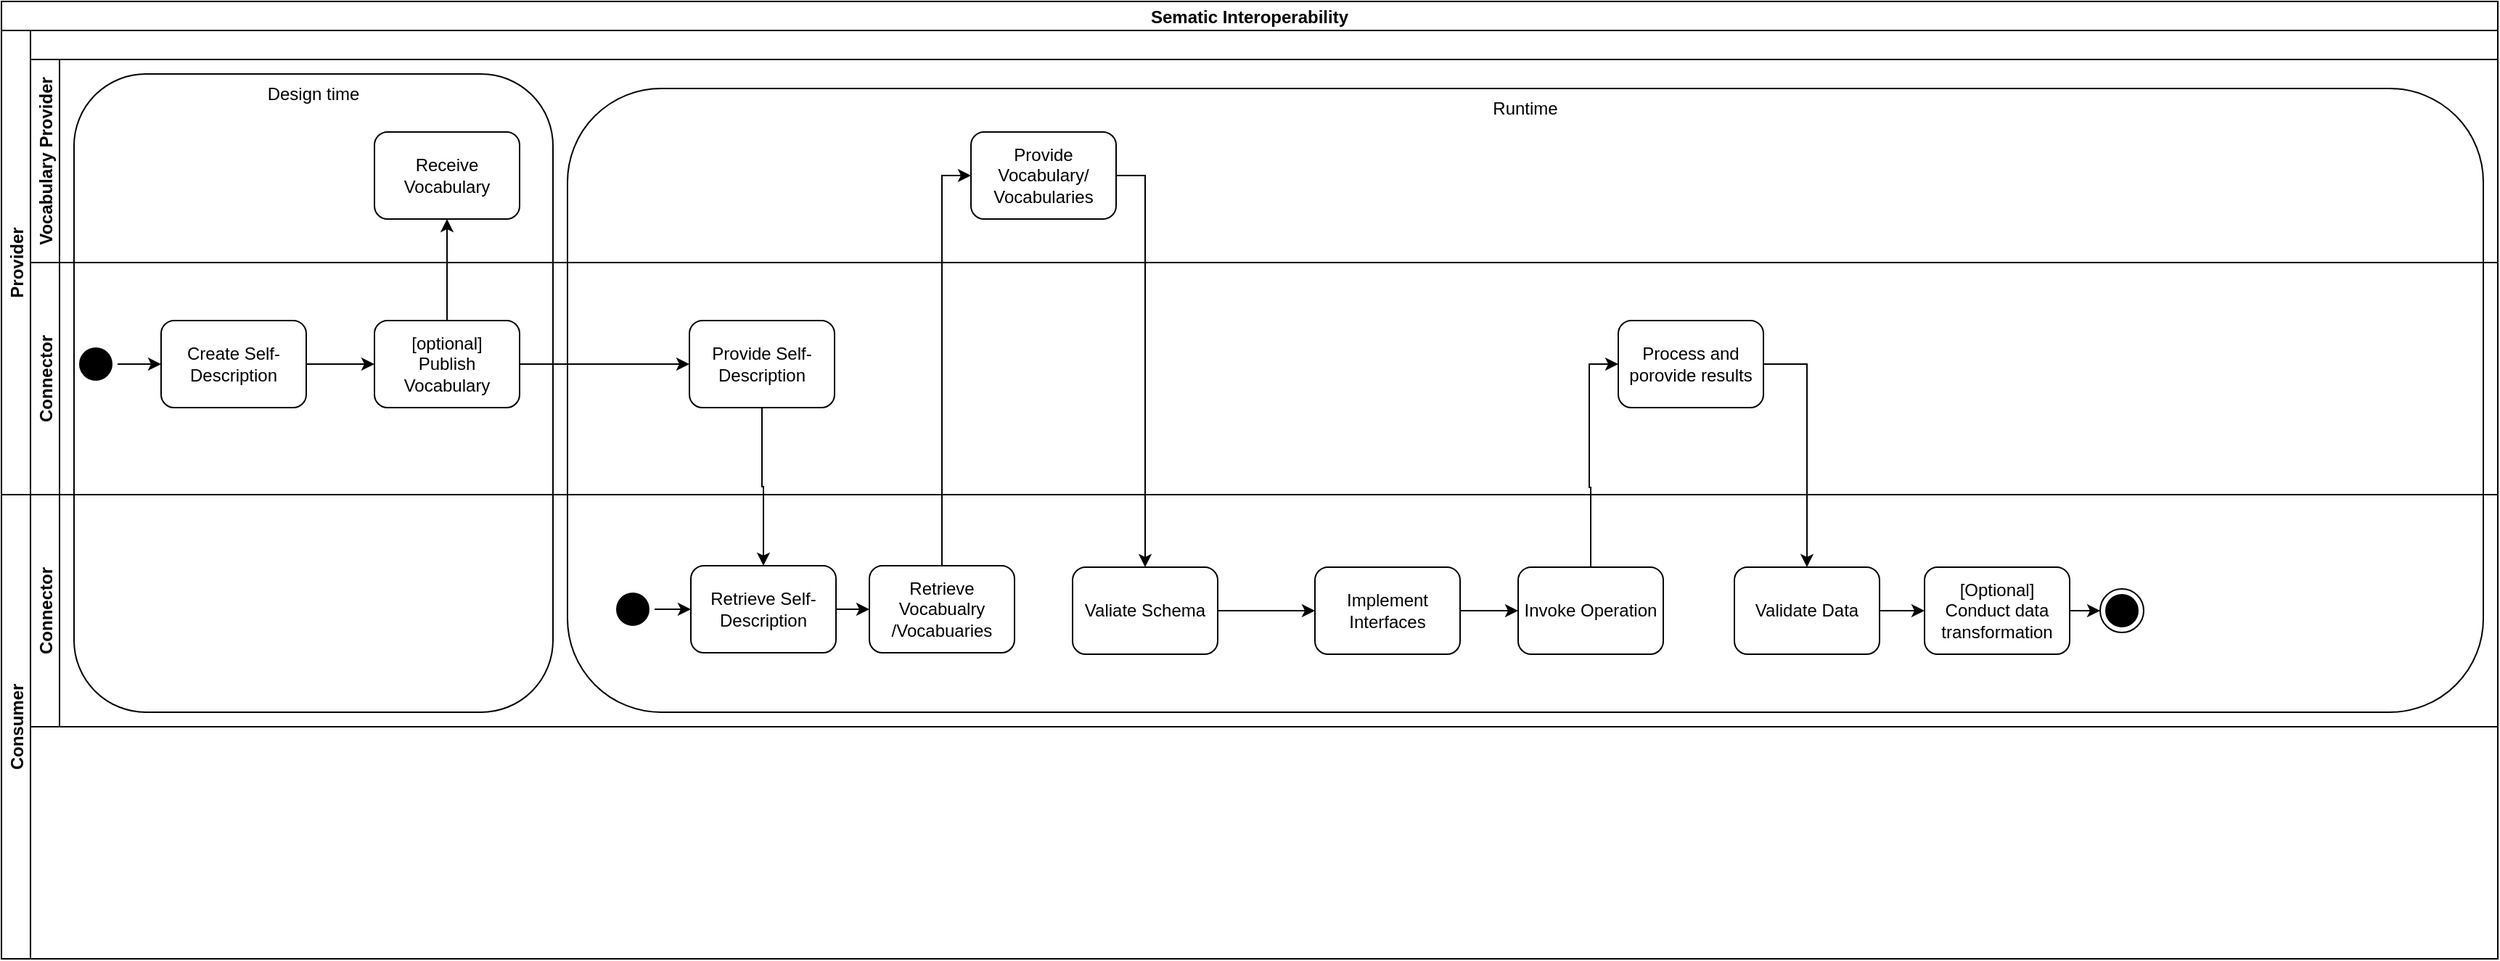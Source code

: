 <mxfile version="20.6.2" type="device"><diagram id="InRpgOTxGVOaZzOCtdp3" name="Seite-1"><mxGraphModel dx="1849" dy="611" grid="1" gridSize="10" guides="1" tooltips="1" connect="1" arrows="1" fold="1" page="1" pageScale="1" pageWidth="827" pageHeight="1169" math="0" shadow="0"><root><mxCell id="0"/><mxCell id="1" parent="0"/><mxCell id="pb2TLWC1xRNJVM5QyhpL-58" value="Runtime" style="rounded=1;whiteSpace=wrap;html=1;fillColor=none;verticalAlign=top;" parent="1" vertex="1"><mxGeometry x="320" y="840" width="1320" height="430" as="geometry"/></mxCell><mxCell id="pb2TLWC1xRNJVM5QyhpL-56" value="Design time" style="rounded=1;whiteSpace=wrap;html=1;fillColor=none;verticalAlign=top;" parent="1" vertex="1"><mxGeometry x="-20" y="830" width="330" height="440" as="geometry"/></mxCell><mxCell id="_v4QR6T853y1fYo23N3H-1" value="Sematic Interoperability" style="swimlane;childLayout=stackLayout;resizeParent=1;resizeParentMax=0;horizontal=1;startSize=20;horizontalStack=0;fontStyle=1" parent="1" vertex="1"><mxGeometry x="-70" y="780" width="1720" height="660" as="geometry"/></mxCell><mxCell id="_v4QR6T853y1fYo23N3H-2" value="Provider" style="swimlane;startSize=20;horizontal=0;" parent="_v4QR6T853y1fYo23N3H-1" vertex="1"><mxGeometry y="20" width="1720" height="320" as="geometry"/></mxCell><mxCell id="_v4QR6T853y1fYo23N3H-6" value="Connector" style="swimlane;startSize=20;horizontal=0;" parent="_v4QR6T853y1fYo23N3H-2" vertex="1"><mxGeometry x="20" y="160" width="1700" height="160" as="geometry"/></mxCell><mxCell id="pb2TLWC1xRNJVM5QyhpL-2" value="Provide Self-Description" style="rounded=1;whiteSpace=wrap;html=1;strokeColor=default;" parent="_v4QR6T853y1fYo23N3H-6" vertex="1"><mxGeometry x="454" y="40" width="100" height="60" as="geometry"/></mxCell><mxCell id="pb2TLWC1xRNJVM5QyhpL-36" value="Process and porovide results" style="rounded=1;whiteSpace=wrap;html=1;strokeColor=default;" parent="_v4QR6T853y1fYo23N3H-6" vertex="1"><mxGeometry x="1094" y="40" width="100" height="60" as="geometry"/></mxCell><mxCell id="pb2TLWC1xRNJVM5QyhpL-50" style="edgeStyle=orthogonalEdgeStyle;rounded=0;orthogonalLoop=1;jettySize=auto;html=1;exitX=1;exitY=0.5;exitDx=0;exitDy=0;entryX=0;entryY=0.5;entryDx=0;entryDy=0;" parent="_v4QR6T853y1fYo23N3H-6" source="pb2TLWC1xRNJVM5QyhpL-48" target="pb2TLWC1xRNJVM5QyhpL-49" edge="1"><mxGeometry relative="1" as="geometry"/></mxCell><mxCell id="pb2TLWC1xRNJVM5QyhpL-48" value="" style="ellipse;html=1;shape=startState;fillColor=#000000;strokeColor=default;" parent="_v4QR6T853y1fYo23N3H-6" vertex="1"><mxGeometry x="30" y="55" width="30" height="30" as="geometry"/></mxCell><mxCell id="pb2TLWC1xRNJVM5QyhpL-52" style="edgeStyle=orthogonalEdgeStyle;rounded=0;orthogonalLoop=1;jettySize=auto;html=1;exitX=1;exitY=0.5;exitDx=0;exitDy=0;entryX=0;entryY=0.5;entryDx=0;entryDy=0;" parent="_v4QR6T853y1fYo23N3H-6" source="pb2TLWC1xRNJVM5QyhpL-49" target="pb2TLWC1xRNJVM5QyhpL-51" edge="1"><mxGeometry relative="1" as="geometry"/></mxCell><mxCell id="pb2TLWC1xRNJVM5QyhpL-49" value="Create Self-Description" style="rounded=1;whiteSpace=wrap;html=1;strokeColor=default;" parent="_v4QR6T853y1fYo23N3H-6" vertex="1"><mxGeometry x="90" y="40" width="100" height="60" as="geometry"/></mxCell><mxCell id="pb2TLWC1xRNJVM5QyhpL-54" style="edgeStyle=orthogonalEdgeStyle;rounded=0;orthogonalLoop=1;jettySize=auto;html=1;exitX=1;exitY=0.5;exitDx=0;exitDy=0;entryX=0;entryY=0.5;entryDx=0;entryDy=0;" parent="_v4QR6T853y1fYo23N3H-6" source="pb2TLWC1xRNJVM5QyhpL-51" target="pb2TLWC1xRNJVM5QyhpL-2" edge="1"><mxGeometry relative="1" as="geometry"/></mxCell><mxCell id="pb2TLWC1xRNJVM5QyhpL-51" value="[optional]&lt;br&gt;Publish Vocabulary" style="rounded=1;whiteSpace=wrap;html=1;strokeColor=default;" parent="_v4QR6T853y1fYo23N3H-6" vertex="1"><mxGeometry x="237" y="40" width="100" height="60" as="geometry"/></mxCell><mxCell id="_v4QR6T853y1fYo23N3H-7" value="Vocabulary Provider" style="swimlane;startSize=20;horizontal=0;" parent="_v4QR6T853y1fYo23N3H-2" vertex="1"><mxGeometry x="20" y="20" width="1700" height="140" as="geometry"/></mxCell><mxCell id="pb2TLWC1xRNJVM5QyhpL-1" value="Provide Vocabulary/ Vocabularies" style="rounded=1;whiteSpace=wrap;html=1;strokeColor=default;" parent="_v4QR6T853y1fYo23N3H-7" vertex="1"><mxGeometry x="648" y="50" width="100" height="60" as="geometry"/></mxCell><mxCell id="pb2TLWC1xRNJVM5QyhpL-53" value="Receive Vocabulary" style="rounded=1;whiteSpace=wrap;html=1;strokeColor=default;" parent="_v4QR6T853y1fYo23N3H-7" vertex="1"><mxGeometry x="237" y="50" width="100" height="60" as="geometry"/></mxCell><mxCell id="pb2TLWC1xRNJVM5QyhpL-55" style="edgeStyle=orthogonalEdgeStyle;rounded=0;orthogonalLoop=1;jettySize=auto;html=1;exitX=0.5;exitY=0;exitDx=0;exitDy=0;entryX=0.5;entryY=1;entryDx=0;entryDy=0;" parent="_v4QR6T853y1fYo23N3H-2" source="pb2TLWC1xRNJVM5QyhpL-51" target="pb2TLWC1xRNJVM5QyhpL-53" edge="1"><mxGeometry relative="1" as="geometry"/></mxCell><mxCell id="SELN3ru2IScqRqPEhLZX-12" style="edgeStyle=orthogonalEdgeStyle;rounded=0;orthogonalLoop=1;jettySize=auto;html=1;exitX=0.5;exitY=1;exitDx=0;exitDy=0;entryX=0.5;entryY=0;entryDx=0;entryDy=0;" parent="_v4QR6T853y1fYo23N3H-1" source="pb2TLWC1xRNJVM5QyhpL-2" target="SELN3ru2IScqRqPEhLZX-4" edge="1"><mxGeometry relative="1" as="geometry"><mxPoint x="508" y="369" as="sourcePoint"/><mxPoint x="508" y="310" as="targetPoint"/></mxGeometry></mxCell><mxCell id="_v4QR6T853y1fYo23N3H-3" value="Consumer" style="swimlane;startSize=20;horizontal=0;" parent="_v4QR6T853y1fYo23N3H-1" vertex="1"><mxGeometry y="340" width="1720" height="320" as="geometry"/></mxCell><mxCell id="_v4QR6T853y1fYo23N3H-5" value="Connector" style="swimlane;startSize=20;horizontal=0;" parent="_v4QR6T853y1fYo23N3H-3" vertex="1"><mxGeometry x="20" width="1700" height="160" as="geometry"/></mxCell><mxCell id="SELN3ru2IScqRqPEhLZX-2" value="" style="ellipse;html=1;shape=startState;fillColor=#000000;strokeColor=default;" parent="_v4QR6T853y1fYo23N3H-5" vertex="1"><mxGeometry x="400" y="64" width="30" height="30" as="geometry"/></mxCell><mxCell id="pb2TLWC1xRNJVM5QyhpL-4" style="edgeStyle=orthogonalEdgeStyle;rounded=0;orthogonalLoop=1;jettySize=auto;html=1;exitX=1;exitY=0.5;exitDx=0;exitDy=0;entryX=0;entryY=0.5;entryDx=0;entryDy=0;" parent="_v4QR6T853y1fYo23N3H-5" source="SELN3ru2IScqRqPEhLZX-4" target="pb2TLWC1xRNJVM5QyhpL-3" edge="1"><mxGeometry relative="1" as="geometry"/></mxCell><mxCell id="SELN3ru2IScqRqPEhLZX-4" value="Retrieve Self-Description" style="rounded=1;whiteSpace=wrap;html=1;strokeColor=default;" parent="_v4QR6T853y1fYo23N3H-5" vertex="1"><mxGeometry x="455" y="49" width="100" height="60" as="geometry"/></mxCell><mxCell id="SELN3ru2IScqRqPEhLZX-5" style="edgeStyle=orthogonalEdgeStyle;rounded=0;orthogonalLoop=1;jettySize=auto;html=1;exitX=1;exitY=0.5;exitDx=0;exitDy=0;" parent="_v4QR6T853y1fYo23N3H-5" source="SELN3ru2IScqRqPEhLZX-2" target="SELN3ru2IScqRqPEhLZX-4" edge="1"><mxGeometry relative="1" as="geometry"/></mxCell><mxCell id="pb2TLWC1xRNJVM5QyhpL-3" value="Retrieve Vocabualry /Vocabuaries" style="rounded=1;whiteSpace=wrap;html=1;strokeColor=default;" parent="_v4QR6T853y1fYo23N3H-5" vertex="1"><mxGeometry x="578" y="49" width="100" height="60" as="geometry"/></mxCell><mxCell id="pb2TLWC1xRNJVM5QyhpL-8" value="Valiate Schema" style="rounded=1;whiteSpace=wrap;html=1;strokeColor=default;" parent="_v4QR6T853y1fYo23N3H-5" vertex="1"><mxGeometry x="718" y="50" width="100" height="60" as="geometry"/></mxCell><mxCell id="pb2TLWC1xRNJVM5QyhpL-31" style="edgeStyle=orthogonalEdgeStyle;rounded=0;orthogonalLoop=1;jettySize=auto;html=1;exitX=1;exitY=0.5;exitDx=0;exitDy=0;entryX=0;entryY=0.5;entryDx=0;entryDy=0;" parent="_v4QR6T853y1fYo23N3H-5" source="pb2TLWC1xRNJVM5QyhpL-7" target="pb2TLWC1xRNJVM5QyhpL-30" edge="1"><mxGeometry relative="1" as="geometry"/></mxCell><mxCell id="pb2TLWC1xRNJVM5QyhpL-7" value="Implement Interfaces" style="rounded=1;whiteSpace=wrap;html=1;strokeColor=default;" parent="_v4QR6T853y1fYo23N3H-5" vertex="1"><mxGeometry x="885" y="50" width="100" height="60" as="geometry"/></mxCell><mxCell id="pb2TLWC1xRNJVM5QyhpL-42" style="edgeStyle=orthogonalEdgeStyle;rounded=0;orthogonalLoop=1;jettySize=auto;html=1;exitX=1;exitY=0.5;exitDx=0;exitDy=0;entryX=0;entryY=0.5;entryDx=0;entryDy=0;" parent="_v4QR6T853y1fYo23N3H-5" source="pb2TLWC1xRNJVM5QyhpL-27" target="SELN3ru2IScqRqPEhLZX-22" edge="1"><mxGeometry relative="1" as="geometry"/></mxCell><mxCell id="pb2TLWC1xRNJVM5QyhpL-27" value="[Optional]&lt;br&gt;Conduct data transformation" style="rounded=1;whiteSpace=wrap;html=1;strokeColor=default;" parent="_v4QR6T853y1fYo23N3H-5" vertex="1"><mxGeometry x="1305" y="50" width="100" height="60" as="geometry"/></mxCell><mxCell id="pb2TLWC1xRNJVM5QyhpL-32" style="edgeStyle=orthogonalEdgeStyle;rounded=0;orthogonalLoop=1;jettySize=auto;html=1;exitX=1;exitY=0.5;exitDx=0;exitDy=0;entryX=0;entryY=0.5;entryDx=0;entryDy=0;" parent="_v4QR6T853y1fYo23N3H-5" source="pb2TLWC1xRNJVM5QyhpL-28" target="pb2TLWC1xRNJVM5QyhpL-27" edge="1"><mxGeometry relative="1" as="geometry"/></mxCell><mxCell id="pb2TLWC1xRNJVM5QyhpL-28" value="Validate Data" style="rounded=1;whiteSpace=wrap;html=1;strokeColor=default;" parent="_v4QR6T853y1fYo23N3H-5" vertex="1"><mxGeometry x="1174" y="50" width="100" height="60" as="geometry"/></mxCell><mxCell id="pb2TLWC1xRNJVM5QyhpL-30" value="Invoke Operation" style="rounded=1;whiteSpace=wrap;html=1;strokeColor=default;" parent="_v4QR6T853y1fYo23N3H-5" vertex="1"><mxGeometry x="1025" y="50" width="100" height="60" as="geometry"/></mxCell><mxCell id="SELN3ru2IScqRqPEhLZX-22" value="" style="ellipse;html=1;shape=endState;fillColor=#000000;strokeColor=#000000;" parent="_v4QR6T853y1fYo23N3H-5" vertex="1"><mxGeometry x="1426" y="65" width="30" height="30" as="geometry"/></mxCell><mxCell id="KtDTzIFJ2tiOflHHW89B-1" style="edgeStyle=orthogonalEdgeStyle;rounded=0;orthogonalLoop=1;jettySize=auto;html=1;exitX=1;exitY=0.5;exitDx=0;exitDy=0;entryX=0;entryY=0.5;entryDx=0;entryDy=0;" edge="1" parent="_v4QR6T853y1fYo23N3H-5" source="pb2TLWC1xRNJVM5QyhpL-8" target="pb2TLWC1xRNJVM5QyhpL-7"><mxGeometry relative="1" as="geometry"/></mxCell><mxCell id="SELN3ru2IScqRqPEhLZX-51" value="" style="edgeStyle=orthogonalEdgeStyle;rounded=0;orthogonalLoop=1;jettySize=auto;html=1;exitX=0.5;exitY=0;exitDx=0;exitDy=0;entryX=0.5;entryY=1;entryDx=0;entryDy=0;endArrow=none;" parent="_v4QR6T853y1fYo23N3H-3" edge="1"><mxGeometry relative="1" as="geometry"><mxPoint x="1440" y="210" as="sourcePoint"/><mxPoint x="1440" y="210" as="targetPoint"/></mxGeometry></mxCell><mxCell id="pb2TLWC1xRNJVM5QyhpL-5" style="edgeStyle=orthogonalEdgeStyle;rounded=0;orthogonalLoop=1;jettySize=auto;html=1;exitX=0.5;exitY=0;exitDx=0;exitDy=0;entryX=0;entryY=0.5;entryDx=0;entryDy=0;" parent="_v4QR6T853y1fYo23N3H-1" source="pb2TLWC1xRNJVM5QyhpL-3" target="pb2TLWC1xRNJVM5QyhpL-1" edge="1"><mxGeometry relative="1" as="geometry"/></mxCell><mxCell id="pb2TLWC1xRNJVM5QyhpL-35" style="edgeStyle=orthogonalEdgeStyle;rounded=0;orthogonalLoop=1;jettySize=auto;html=1;exitX=1;exitY=0.5;exitDx=0;exitDy=0;entryX=0.5;entryY=0;entryDx=0;entryDy=0;" parent="_v4QR6T853y1fYo23N3H-1" source="pb2TLWC1xRNJVM5QyhpL-1" target="pb2TLWC1xRNJVM5QyhpL-8" edge="1"><mxGeometry relative="1" as="geometry"/></mxCell><mxCell id="pb2TLWC1xRNJVM5QyhpL-37" style="edgeStyle=orthogonalEdgeStyle;rounded=0;orthogonalLoop=1;jettySize=auto;html=1;exitX=0.5;exitY=0;exitDx=0;exitDy=0;entryX=0;entryY=0.5;entryDx=0;entryDy=0;" parent="_v4QR6T853y1fYo23N3H-1" source="pb2TLWC1xRNJVM5QyhpL-30" target="pb2TLWC1xRNJVM5QyhpL-36" edge="1"><mxGeometry relative="1" as="geometry"><mxPoint x="1168" y="280" as="targetPoint"/></mxGeometry></mxCell><mxCell id="pb2TLWC1xRNJVM5QyhpL-39" style="edgeStyle=orthogonalEdgeStyle;rounded=0;orthogonalLoop=1;jettySize=auto;html=1;exitX=1;exitY=0.5;exitDx=0;exitDy=0;entryX=0.5;entryY=0;entryDx=0;entryDy=0;" parent="_v4QR6T853y1fYo23N3H-1" source="pb2TLWC1xRNJVM5QyhpL-36" target="pb2TLWC1xRNJVM5QyhpL-28" edge="1"><mxGeometry relative="1" as="geometry"/></mxCell></root></mxGraphModel></diagram></mxfile>